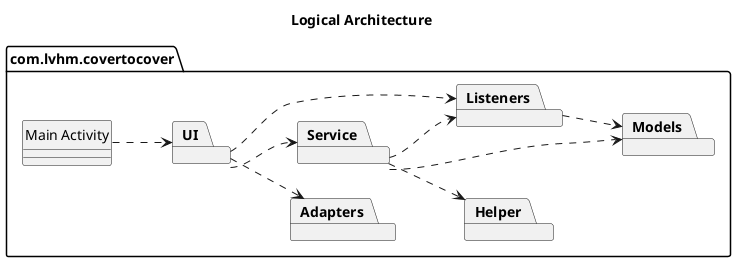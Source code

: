 @startuml
'https://plantuml.com/component-diagram

left to right direction

hide circle
allowmixing
title Logical Architecture

package com.lvhm.covertocover as system_package {
    class "Main Activity" as main_activity
    package UI
    package Adapters
    package Service
    package Helper
    package Models
    package Listeners

    main_activity ..> UI
    UI ..> Service
    UI ..> Adapters
    UI ..> Listeners
    Service ..> Models
    Service ..> Helper
    Service ..> Listeners
    Listeners ..> Models
}
@enduml